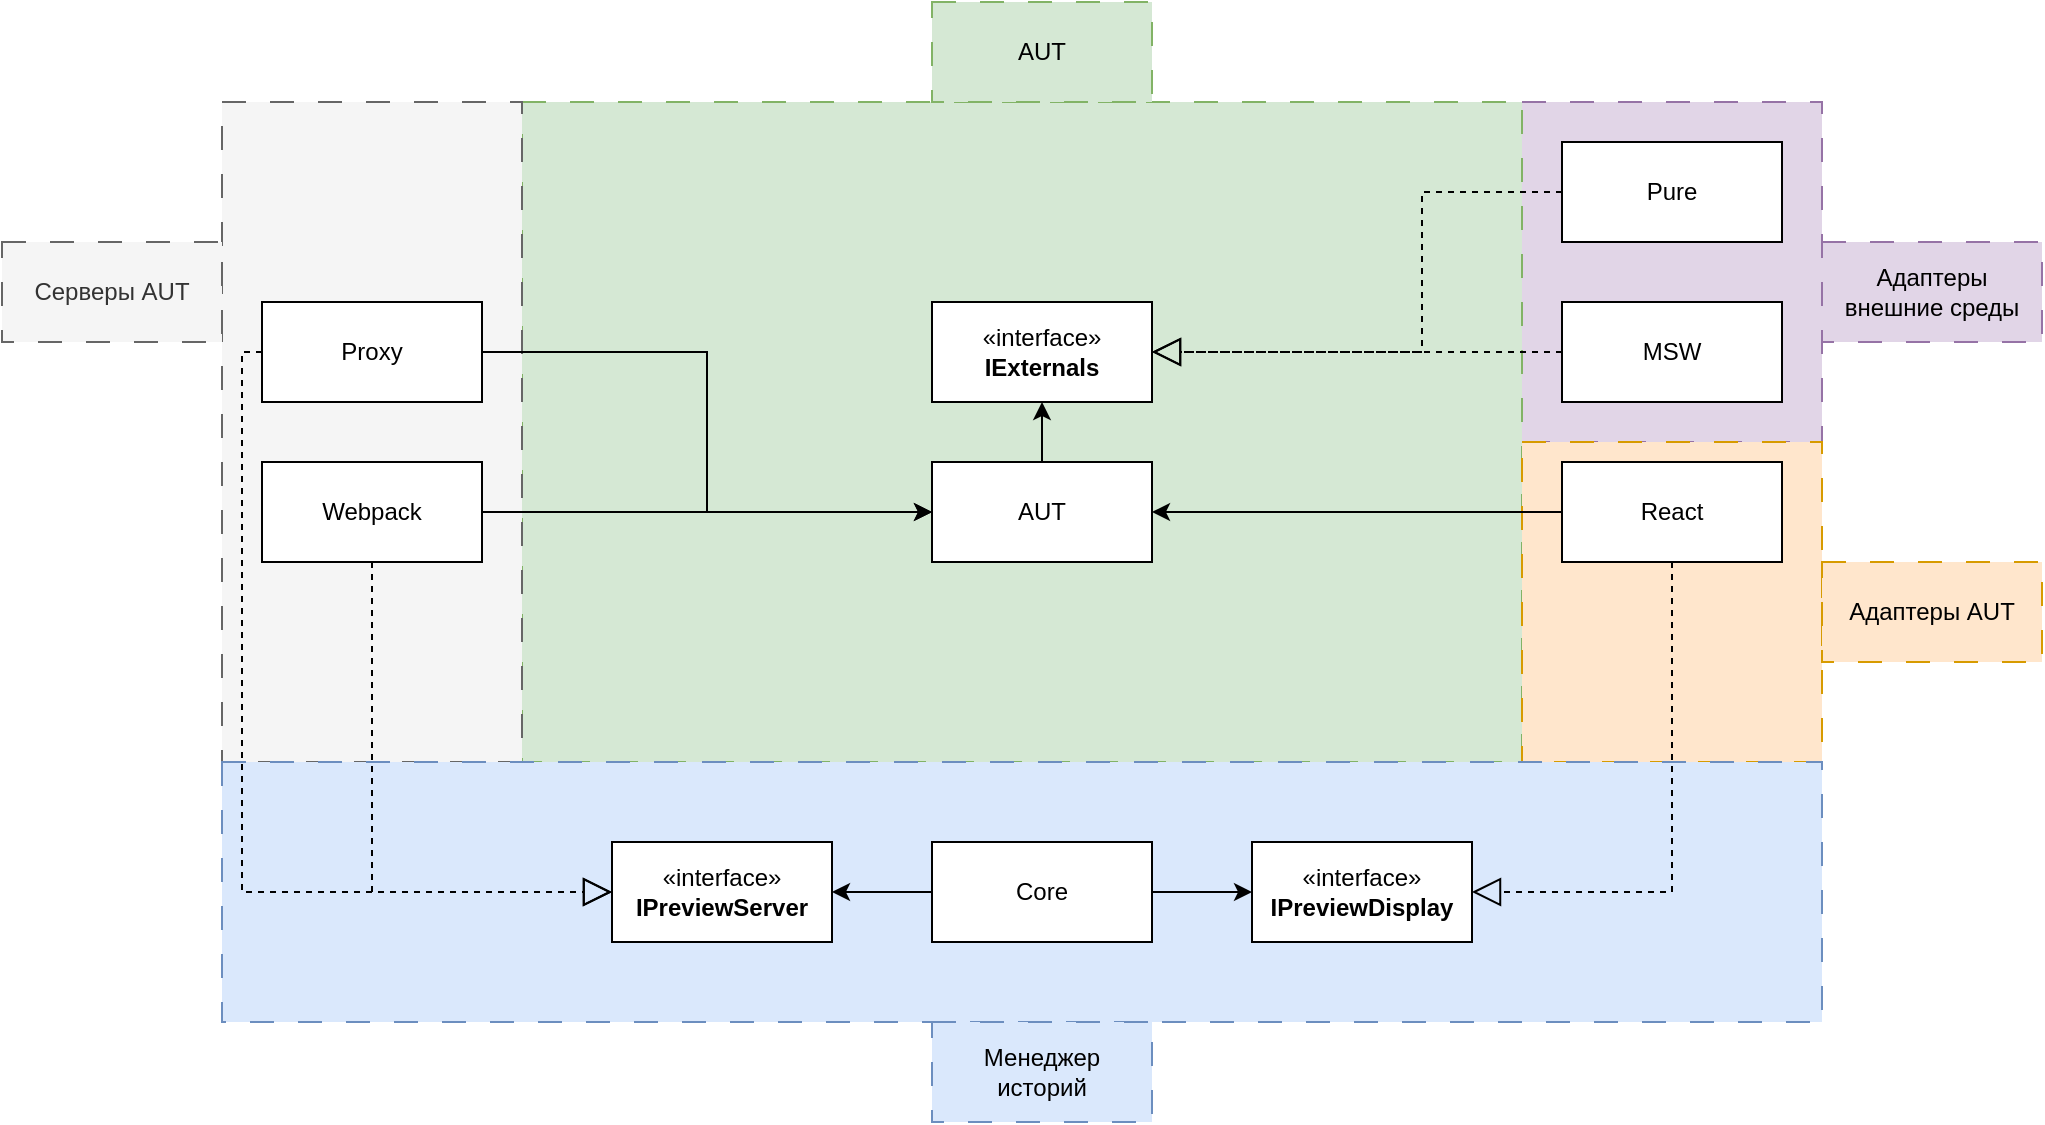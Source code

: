 <mxfile version="26.0.16">
  <diagram name="Page-1" id="xgDK-HJFfKMUSX0Ajwtn">
    <mxGraphModel dx="2257" dy="1673" grid="1" gridSize="10" guides="1" tooltips="1" connect="1" arrows="1" fold="1" page="1" pageScale="1" pageWidth="850" pageHeight="1100" math="0" shadow="0">
      <root>
        <mxCell id="0" />
        <mxCell id="1" parent="0" />
        <mxCell id="n3sOGA-Tr4YOv2R35fIZ-48" value="" style="rounded=0;whiteSpace=wrap;html=1;dashed=1;dashPattern=12 12;fillColor=#e1d5e7;strokeColor=#9673a6;" parent="1" vertex="1">
          <mxGeometry x="610" y="10" width="150" height="170" as="geometry" />
        </mxCell>
        <mxCell id="n3sOGA-Tr4YOv2R35fIZ-47" value="" style="rounded=0;whiteSpace=wrap;html=1;dashed=1;dashPattern=12 12;fillColor=#d5e8d4;strokeColor=#82b366;" parent="1" vertex="1">
          <mxGeometry x="110" y="10" width="500" height="330" as="geometry" />
        </mxCell>
        <mxCell id="n3sOGA-Tr4YOv2R35fIZ-46" value="" style="rounded=0;whiteSpace=wrap;html=1;dashed=1;dashPattern=12 12;fillColor=#ffe6cc;strokeColor=#d79b00;" parent="1" vertex="1">
          <mxGeometry x="610" y="180" width="150" height="160" as="geometry" />
        </mxCell>
        <mxCell id="n3sOGA-Tr4YOv2R35fIZ-45" value="" style="rounded=0;whiteSpace=wrap;html=1;dashed=1;dashPattern=12 12;fillColor=#f5f5f5;fontColor=#333333;strokeColor=#666666;" parent="1" vertex="1">
          <mxGeometry x="-40" y="10" width="150" height="330" as="geometry" />
        </mxCell>
        <mxCell id="n3sOGA-Tr4YOv2R35fIZ-44" value="" style="rounded=0;whiteSpace=wrap;html=1;dashed=1;dashPattern=12 12;fillColor=#dae8fc;strokeColor=#6c8ebf;" parent="1" vertex="1">
          <mxGeometry x="-40" y="340" width="800" height="130" as="geometry" />
        </mxCell>
        <mxCell id="n3sOGA-Tr4YOv2R35fIZ-5" style="edgeStyle=orthogonalEdgeStyle;rounded=0;orthogonalLoop=1;jettySize=auto;html=1;" parent="1" source="n3sOGA-Tr4YOv2R35fIZ-1" target="n3sOGA-Tr4YOv2R35fIZ-4" edge="1">
          <mxGeometry relative="1" as="geometry" />
        </mxCell>
        <mxCell id="n3sOGA-Tr4YOv2R35fIZ-7" style="edgeStyle=orthogonalEdgeStyle;rounded=0;orthogonalLoop=1;jettySize=auto;html=1;" parent="1" source="n3sOGA-Tr4YOv2R35fIZ-1" target="n3sOGA-Tr4YOv2R35fIZ-6" edge="1">
          <mxGeometry relative="1" as="geometry" />
        </mxCell>
        <mxCell id="n3sOGA-Tr4YOv2R35fIZ-1" value="Core" style="html=1;whiteSpace=wrap;" parent="1" vertex="1">
          <mxGeometry x="315" y="380" width="110" height="50" as="geometry" />
        </mxCell>
        <mxCell id="n3sOGA-Tr4YOv2R35fIZ-2" style="edgeStyle=orthogonalEdgeStyle;rounded=0;orthogonalLoop=1;jettySize=auto;html=1;exitX=0.5;exitY=1;exitDx=0;exitDy=0;" parent="1" source="n3sOGA-Tr4YOv2R35fIZ-1" target="n3sOGA-Tr4YOv2R35fIZ-1" edge="1">
          <mxGeometry relative="1" as="geometry" />
        </mxCell>
        <mxCell id="n3sOGA-Tr4YOv2R35fIZ-4" value="«interface»&lt;br&gt;&lt;b&gt;IPreviewDisplay&lt;/b&gt;" style="html=1;whiteSpace=wrap;" parent="1" vertex="1">
          <mxGeometry x="475" y="380" width="110" height="50" as="geometry" />
        </mxCell>
        <mxCell id="n3sOGA-Tr4YOv2R35fIZ-6" value="«interface»&lt;br&gt;&lt;b&gt;IPreviewServer&lt;/b&gt;" style="html=1;whiteSpace=wrap;" parent="1" vertex="1">
          <mxGeometry x="155" y="380" width="110" height="50" as="geometry" />
        </mxCell>
        <mxCell id="n3sOGA-Tr4YOv2R35fIZ-38" style="edgeStyle=orthogonalEdgeStyle;rounded=0;orthogonalLoop=1;jettySize=auto;html=1;entryX=1;entryY=0.5;entryDx=0;entryDy=0;" parent="1" source="n3sOGA-Tr4YOv2R35fIZ-13" target="n3sOGA-Tr4YOv2R35fIZ-14" edge="1">
          <mxGeometry relative="1" as="geometry" />
        </mxCell>
        <mxCell id="n3sOGA-Tr4YOv2R35fIZ-13" value="React" style="html=1;whiteSpace=wrap;" parent="1" vertex="1">
          <mxGeometry x="630" y="190" width="110" height="50" as="geometry" />
        </mxCell>
        <mxCell id="n3sOGA-Tr4YOv2R35fIZ-35" style="edgeStyle=orthogonalEdgeStyle;rounded=0;orthogonalLoop=1;jettySize=auto;html=1;entryX=0.5;entryY=1;entryDx=0;entryDy=0;" parent="1" source="n3sOGA-Tr4YOv2R35fIZ-14" target="n3sOGA-Tr4YOv2R35fIZ-27" edge="1">
          <mxGeometry relative="1" as="geometry" />
        </mxCell>
        <mxCell id="n3sOGA-Tr4YOv2R35fIZ-14" value="AUT" style="html=1;whiteSpace=wrap;" parent="1" vertex="1">
          <mxGeometry x="315" y="190" width="110" height="50" as="geometry" />
        </mxCell>
        <mxCell id="n3sOGA-Tr4YOv2R35fIZ-40" style="edgeStyle=orthogonalEdgeStyle;rounded=0;orthogonalLoop=1;jettySize=auto;html=1;entryX=0;entryY=0.5;entryDx=0;entryDy=0;" parent="1" source="n3sOGA-Tr4YOv2R35fIZ-16" target="n3sOGA-Tr4YOv2R35fIZ-14" edge="1">
          <mxGeometry relative="1" as="geometry" />
        </mxCell>
        <mxCell id="n3sOGA-Tr4YOv2R35fIZ-16" value="Webpack" style="html=1;whiteSpace=wrap;" parent="1" vertex="1">
          <mxGeometry x="-20" y="190" width="110" height="50" as="geometry" />
        </mxCell>
        <mxCell id="n3sOGA-Tr4YOv2R35fIZ-39" style="edgeStyle=orthogonalEdgeStyle;rounded=0;orthogonalLoop=1;jettySize=auto;html=1;entryX=0;entryY=0.5;entryDx=0;entryDy=0;" parent="1" source="n3sOGA-Tr4YOv2R35fIZ-19" target="n3sOGA-Tr4YOv2R35fIZ-14" edge="1">
          <mxGeometry relative="1" as="geometry" />
        </mxCell>
        <mxCell id="n3sOGA-Tr4YOv2R35fIZ-19" value="Proxy" style="html=1;whiteSpace=wrap;" parent="1" vertex="1">
          <mxGeometry x="-20" y="110" width="110" height="50" as="geometry" />
        </mxCell>
        <mxCell id="n3sOGA-Tr4YOv2R35fIZ-21" value="MSW" style="html=1;whiteSpace=wrap;" parent="1" vertex="1">
          <mxGeometry x="630" y="110" width="110" height="50" as="geometry" />
        </mxCell>
        <mxCell id="n3sOGA-Tr4YOv2R35fIZ-27" value="«interface»&lt;br&gt;&lt;b&gt;IExternals&lt;/b&gt;" style="html=1;whiteSpace=wrap;" parent="1" vertex="1">
          <mxGeometry x="315" y="110" width="110" height="50" as="geometry" />
        </mxCell>
        <mxCell id="n3sOGA-Tr4YOv2R35fIZ-31" value="" style="endArrow=block;dashed=1;endFill=0;endSize=12;html=1;rounded=0;jumpSize=6;exitX=0;exitY=0.5;exitDx=0;exitDy=0;entryX=1;entryY=0.5;entryDx=0;entryDy=0;" parent="1" source="n3sOGA-Tr4YOv2R35fIZ-21" target="n3sOGA-Tr4YOv2R35fIZ-27" edge="1">
          <mxGeometry width="160" relative="1" as="geometry">
            <mxPoint x="640" y="345" as="sourcePoint" />
            <mxPoint x="590" y="345" as="targetPoint" />
          </mxGeometry>
        </mxCell>
        <mxCell id="n3sOGA-Tr4YOv2R35fIZ-32" value="Pure" style="html=1;whiteSpace=wrap;" parent="1" vertex="1">
          <mxGeometry x="630" y="30" width="110" height="50" as="geometry" />
        </mxCell>
        <mxCell id="n3sOGA-Tr4YOv2R35fIZ-34" value="" style="endArrow=block;dashed=1;endFill=0;endSize=12;html=1;rounded=0;jumpSize=6;exitX=0;exitY=0.5;exitDx=0;exitDy=0;entryX=1;entryY=0.5;entryDx=0;entryDy=0;" parent="1" source="n3sOGA-Tr4YOv2R35fIZ-32" target="n3sOGA-Tr4YOv2R35fIZ-27" edge="1">
          <mxGeometry width="160" relative="1" as="geometry">
            <mxPoint x="640" y="145" as="sourcePoint" />
            <mxPoint x="435" y="145" as="targetPoint" />
            <Array as="points">
              <mxPoint x="560" y="55" />
              <mxPoint x="560" y="135" />
            </Array>
          </mxGeometry>
        </mxCell>
        <mxCell id="n3sOGA-Tr4YOv2R35fIZ-41" value="" style="endArrow=block;dashed=1;endFill=0;endSize=12;html=1;rounded=0;jumpSize=6;exitX=0.5;exitY=1;exitDx=0;exitDy=0;entryX=1;entryY=0.5;entryDx=0;entryDy=0;" parent="1" source="n3sOGA-Tr4YOv2R35fIZ-13" target="n3sOGA-Tr4YOv2R35fIZ-4" edge="1">
          <mxGeometry width="160" relative="1" as="geometry">
            <mxPoint x="640" y="65" as="sourcePoint" />
            <mxPoint x="435" y="145" as="targetPoint" />
            <Array as="points">
              <mxPoint x="685" y="405" />
            </Array>
          </mxGeometry>
        </mxCell>
        <mxCell id="n3sOGA-Tr4YOv2R35fIZ-42" value="" style="endArrow=block;dashed=1;endFill=0;endSize=12;html=1;rounded=0;jumpSize=6;exitX=0.5;exitY=1;exitDx=0;exitDy=0;entryX=0;entryY=0.5;entryDx=0;entryDy=0;" parent="1" source="n3sOGA-Tr4YOv2R35fIZ-16" target="n3sOGA-Tr4YOv2R35fIZ-6" edge="1">
          <mxGeometry width="160" relative="1" as="geometry">
            <mxPoint x="695" y="250" as="sourcePoint" />
            <mxPoint x="595" y="415" as="targetPoint" />
            <Array as="points">
              <mxPoint x="35" y="405" />
            </Array>
          </mxGeometry>
        </mxCell>
        <mxCell id="n3sOGA-Tr4YOv2R35fIZ-43" value="" style="endArrow=block;dashed=1;endFill=0;endSize=12;html=1;rounded=0;jumpSize=6;exitX=0;exitY=0.5;exitDx=0;exitDy=0;entryX=0;entryY=0.5;entryDx=0;entryDy=0;" parent="1" source="n3sOGA-Tr4YOv2R35fIZ-19" target="n3sOGA-Tr4YOv2R35fIZ-6" edge="1">
          <mxGeometry width="160" relative="1" as="geometry">
            <mxPoint x="45" y="250" as="sourcePoint" />
            <mxPoint x="150" y="410" as="targetPoint" />
            <Array as="points">
              <mxPoint x="-30" y="135" />
              <mxPoint x="-30" y="405" />
            </Array>
          </mxGeometry>
        </mxCell>
        <mxCell id="n3sOGA-Tr4YOv2R35fIZ-49" value="Адаптеры внешние среды" style="html=1;whiteSpace=wrap;fillColor=#e1d5e7;strokeColor=#9673a6;dashed=1;dashPattern=12 12;" parent="1" vertex="1">
          <mxGeometry x="760" y="80" width="110" height="50" as="geometry" />
        </mxCell>
        <mxCell id="n3sOGA-Tr4YOv2R35fIZ-52" value="Адаптеры AUT" style="html=1;whiteSpace=wrap;fillColor=#ffe6cc;strokeColor=#d79b00;dashed=1;dashPattern=12 12;" parent="1" vertex="1">
          <mxGeometry x="760" y="240" width="110" height="50" as="geometry" />
        </mxCell>
        <mxCell id="n3sOGA-Tr4YOv2R35fIZ-53" value="Менеджер&lt;div&gt;историй&lt;/div&gt;" style="html=1;whiteSpace=wrap;fillColor=#dae8fc;strokeColor=#6c8ebf;dashed=1;dashPattern=12 12;" parent="1" vertex="1">
          <mxGeometry x="315" y="470" width="110" height="50" as="geometry" />
        </mxCell>
        <mxCell id="n3sOGA-Tr4YOv2R35fIZ-54" value="Серверы AUT" style="html=1;whiteSpace=wrap;fillColor=#f5f5f5;strokeColor=#666666;dashed=1;dashPattern=12 12;fontColor=#333333;" parent="1" vertex="1">
          <mxGeometry x="-150" y="80" width="110" height="50" as="geometry" />
        </mxCell>
        <mxCell id="n3sOGA-Tr4YOv2R35fIZ-55" value="AUT" style="html=1;whiteSpace=wrap;fillColor=#d5e8d4;strokeColor=#82b366;dashed=1;dashPattern=12 12;" parent="1" vertex="1">
          <mxGeometry x="315" y="-40" width="110" height="50" as="geometry" />
        </mxCell>
      </root>
    </mxGraphModel>
  </diagram>
</mxfile>
